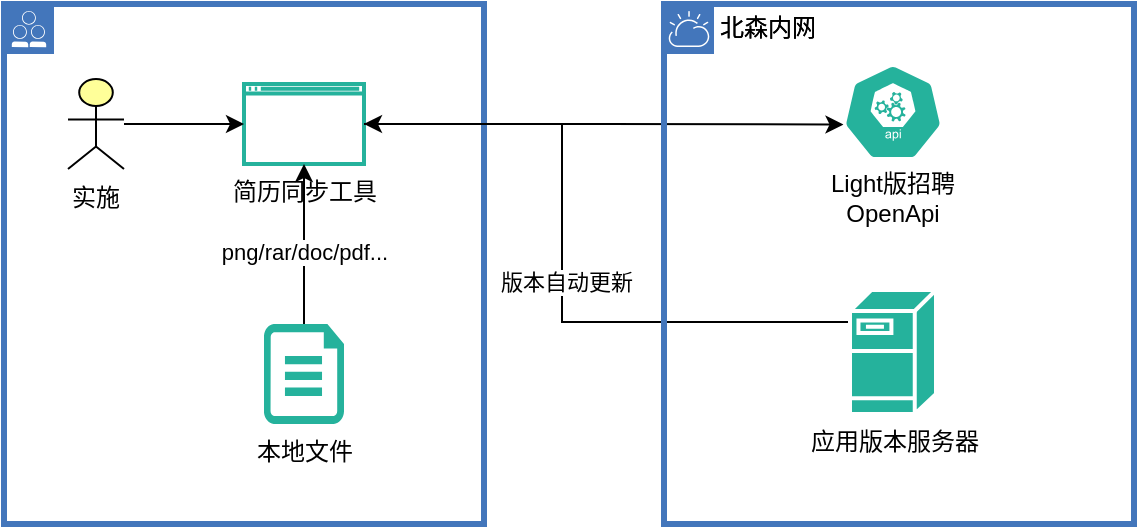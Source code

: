 <mxfile version="14.5.0" type="device"><diagram id="7MSvsNxaubnN4zHWvvEy" name="Page-1"><mxGraphModel dx="966" dy="579" grid="0" gridSize="10" guides="1" tooltips="1" connect="1" arrows="1" fold="1" page="1" pageScale="1" pageWidth="827" pageHeight="1169" math="0" shadow="0"><root><mxCell id="0"/><mxCell id="1" parent="0"/><mxCell id="CJTw2CvAS4s7EkiqEav_-23" value="" style="shape=mxgraph.ibm.box;prType=public;fontStyle=0;verticalAlign=top;align=left;spacingLeft=32;spacingTop=4;fillColor=none;rounded=0;whiteSpace=wrap;html=1;strokeColor=#4376BB;strokeWidth=3;dashed=0;container=1;spacing=-4;collapsible=0;expand=0;recursiveResize=0;" vertex="1" parent="1"><mxGeometry x="104" y="237" width="240" height="260" as="geometry"/></mxCell><mxCell id="CJTw2CvAS4s7EkiqEav_-3" value="实施" style="html=1;outlineConnect=0;whiteSpace=wrap;fillColor=#ffff99;verticalLabelPosition=bottom;verticalAlign=top;align=center;shape=mxgraph.archimate3.actor;" vertex="1" parent="CJTw2CvAS4s7EkiqEav_-23"><mxGeometry x="32" y="37.5" width="28" height="45" as="geometry"/></mxCell><mxCell id="CJTw2CvAS4s7EkiqEav_-8" value="简历同步工具" style="html=1;verticalLabelPosition=bottom;align=center;labelBackgroundColor=#ffffff;verticalAlign=top;strokeWidth=2;shadow=0;dashed=0;shape=mxgraph.ios7.icons.window;strokeColor=#25B29C;" vertex="1" parent="CJTw2CvAS4s7EkiqEav_-23"><mxGeometry x="120" y="40" width="60" height="40" as="geometry"/></mxCell><mxCell id="CJTw2CvAS4s7EkiqEav_-10" value="png/rar/doc/pdf..." style="edgeStyle=orthogonalEdgeStyle;rounded=0;orthogonalLoop=1;jettySize=auto;html=1;exitX=0.5;exitY=0;exitDx=0;exitDy=0;exitPerimeter=0;" edge="1" parent="CJTw2CvAS4s7EkiqEav_-23" source="CJTw2CvAS4s7EkiqEav_-28" target="CJTw2CvAS4s7EkiqEav_-8"><mxGeometry x="-0.1" relative="1" as="geometry"><mxPoint x="150" y="120" as="sourcePoint"/><mxPoint as="offset"/></mxGeometry></mxCell><mxCell id="CJTw2CvAS4s7EkiqEav_-9" value="" style="edgeStyle=orthogonalEdgeStyle;rounded=0;orthogonalLoop=1;jettySize=auto;html=1;" edge="1" parent="CJTw2CvAS4s7EkiqEav_-23" source="CJTw2CvAS4s7EkiqEav_-3" target="CJTw2CvAS4s7EkiqEav_-8"><mxGeometry relative="1" as="geometry"/></mxCell><mxCell id="CJTw2CvAS4s7EkiqEav_-28" value="本地文件" style="verticalLabelPosition=bottom;html=1;verticalAlign=top;align=center;strokeColor=none;shape=mxgraph.azure.cloud_services_configuration_file;pointerEvents=1;fillColor=#25B29C;" vertex="1" parent="CJTw2CvAS4s7EkiqEav_-23"><mxGeometry x="130" y="160" width="40" height="50" as="geometry"/></mxCell><mxCell id="CJTw2CvAS4s7EkiqEav_-17" value="" style="edgeStyle=orthogonalEdgeStyle;rounded=0;orthogonalLoop=1;jettySize=auto;html=1;" edge="1" parent="1" source="CJTw2CvAS4s7EkiqEav_-33" target="CJTw2CvAS4s7EkiqEav_-8"><mxGeometry relative="1" as="geometry"><mxPoint x="488" y="323.034" as="sourcePoint"/><mxPoint x="452.5" y="139.5" as="targetPoint"/><Array as="points"><mxPoint x="383" y="396"/><mxPoint x="383" y="297"/></Array></mxGeometry></mxCell><mxCell id="CJTw2CvAS4s7EkiqEav_-18" value="版本自动更新" style="edgeLabel;html=1;align=center;verticalAlign=middle;resizable=0;points=[];" vertex="1" connectable="0" parent="CJTw2CvAS4s7EkiqEav_-17"><mxGeometry x="-0.18" relative="1" as="geometry"><mxPoint x="-2.03" y="-20" as="offset"/></mxGeometry></mxCell><mxCell id="CJTw2CvAS4s7EkiqEav_-21" value="" style="edgeStyle=orthogonalEdgeStyle;rounded=0;orthogonalLoop=1;jettySize=auto;html=1;entryX=0.005;entryY=0.63;entryDx=0;entryDy=0;entryPerimeter=0;" edge="1" parent="1" source="CJTw2CvAS4s7EkiqEav_-8" target="CJTw2CvAS4s7EkiqEav_-34"><mxGeometry relative="1" as="geometry"><mxPoint x="463.25" y="394.24" as="targetPoint"/></mxGeometry></mxCell><mxCell id="CJTw2CvAS4s7EkiqEav_-24" value="北森内网" style="shape=mxgraph.ibm.box;prType=cloud;fontStyle=0;verticalAlign=top;align=left;spacingLeft=32;spacingTop=4;fillColor=none;rounded=0;whiteSpace=wrap;html=1;strokeColor=#4376BB;strokeWidth=3;dashed=0;container=1;spacing=-4;collapsible=0;expand=0;recursiveResize=0;" vertex="1" parent="1"><mxGeometry x="434" y="237" width="235" height="260" as="geometry"/></mxCell><mxCell id="CJTw2CvAS4s7EkiqEav_-29" value="北森内网" style="shape=mxgraph.ibm.box;prType=cloud;fontStyle=0;verticalAlign=top;align=left;spacingLeft=32;spacingTop=4;fillColor=none;rounded=0;whiteSpace=wrap;html=1;strokeColor=#4376BB;strokeWidth=3;dashed=0;container=1;spacing=-4;collapsible=0;expand=0;recursiveResize=0;" vertex="1" parent="CJTw2CvAS4s7EkiqEav_-24"><mxGeometry width="235" height="260" as="geometry"/></mxCell><mxCell id="CJTw2CvAS4s7EkiqEav_-33" value="应用版本服务器" style="shape=mxgraph.cisco.servers.fileserver;html=1;pointerEvents=1;dashed=0;strokeColor=#ffffff;strokeWidth=2;verticalLabelPosition=bottom;verticalAlign=top;align=center;outlineConnect=0;fillColor=#25B29C;" vertex="1" parent="CJTw2CvAS4s7EkiqEav_-29"><mxGeometry x="93" y="143" width="43" height="62" as="geometry"/></mxCell><mxCell id="CJTw2CvAS4s7EkiqEav_-39" value="" style="group" vertex="1" connectable="0" parent="CJTw2CvAS4s7EkiqEav_-29"><mxGeometry x="74" y="30" width="81" height="77" as="geometry"/></mxCell><mxCell id="CJTw2CvAS4s7EkiqEav_-34" value="" style="html=1;dashed=0;whitespace=wrap;strokeColor=#ffffff;points=[[0.005,0.63,0],[0.1,0.2,0],[0.9,0.2,0],[0.5,0,0],[0.995,0.63,0],[0.72,0.99,0],[0.5,1,0],[0.28,0.99,0]];shape=mxgraph.kubernetes.icon;prIcon=api;fillColor=#25B29C;" vertex="1" parent="CJTw2CvAS4s7EkiqEav_-39"><mxGeometry x="15.5" width="50" height="48" as="geometry"/></mxCell><mxCell id="CJTw2CvAS4s7EkiqEav_-22" value="Light版招聘OpenApi" style="text;html=1;strokeColor=none;fillColor=none;align=center;verticalAlign=middle;whiteSpace=wrap;rounded=0;" vertex="1" parent="CJTw2CvAS4s7EkiqEav_-39"><mxGeometry y="57" width="81" height="20" as="geometry"/></mxCell></root></mxGraphModel></diagram></mxfile>